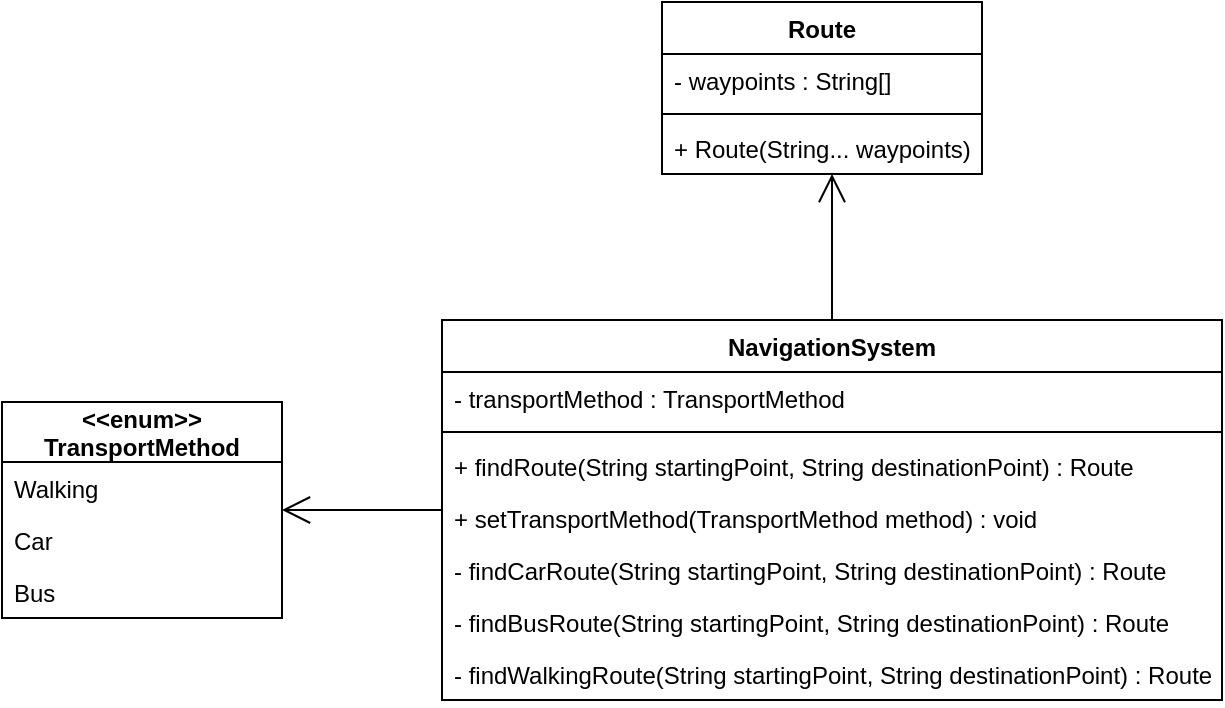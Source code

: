<mxfile version="13.7.9" type="embed" pages="2"><diagram id="PN8dM30dJja1p0zS_vNu" name="master"><mxGraphModel dx="690" dy="927" grid="1" gridSize="10" guides="1" tooltips="1" connect="1" arrows="1" fold="1" page="1" pageScale="1" pageWidth="850" pageHeight="1100" math="0" shadow="0"><root><mxCell id="0"/><mxCell id="1" parent="0"/><mxCell id="6" value="NavigationSystem" style="swimlane;fontStyle=1;align=center;verticalAlign=top;childLayout=stackLayout;horizontal=1;startSize=26;horizontalStack=0;resizeParent=1;resizeParentMax=0;resizeLast=0;collapsible=1;marginBottom=0;" parent="1" vertex="1"><mxGeometry x="300" y="249" width="390" height="190" as="geometry"/></mxCell><mxCell id="7" value="- transportMethod : TransportMethod" style="text;strokeColor=none;fillColor=none;align=left;verticalAlign=top;spacingLeft=4;spacingRight=4;overflow=hidden;rotatable=0;points=[[0,0.5],[1,0.5]];portConstraint=eastwest;" parent="6" vertex="1"><mxGeometry y="26" width="390" height="26" as="geometry"/></mxCell><mxCell id="8" value="" style="line;strokeWidth=1;fillColor=none;align=left;verticalAlign=middle;spacingTop=-1;spacingLeft=3;spacingRight=3;rotatable=0;labelPosition=right;points=[];portConstraint=eastwest;" parent="6" vertex="1"><mxGeometry y="52" width="390" height="8" as="geometry"/></mxCell><mxCell id="9" value="+ findRoute(String startingPoint, String destinationPoint) : Route" style="text;strokeColor=none;fillColor=none;align=left;verticalAlign=top;spacingLeft=4;spacingRight=4;overflow=hidden;rotatable=0;points=[[0,0.5],[1,0.5]];portConstraint=eastwest;" parent="6" vertex="1"><mxGeometry y="60" width="390" height="26" as="geometry"/></mxCell><mxCell id="14" value="+ setTransportMethod(TransportMethod method) : void" style="text;strokeColor=none;fillColor=none;align=left;verticalAlign=top;spacingLeft=4;spacingRight=4;overflow=hidden;rotatable=0;points=[[0,0.5],[1,0.5]];portConstraint=eastwest;" parent="6" vertex="1"><mxGeometry y="86" width="390" height="26" as="geometry"/></mxCell><mxCell id="29" value="- findCarRoute(String startingPoint, String destinationPoint) : Route" style="text;strokeColor=none;fillColor=none;align=left;verticalAlign=top;spacingLeft=4;spacingRight=4;overflow=hidden;rotatable=0;points=[[0,0.5],[1,0.5]];portConstraint=eastwest;" parent="6" vertex="1"><mxGeometry y="112" width="390" height="26" as="geometry"/></mxCell><mxCell id="30" value="- findBusRoute(String startingPoint, String destinationPoint) : Route" style="text;strokeColor=none;fillColor=none;align=left;verticalAlign=top;spacingLeft=4;spacingRight=4;overflow=hidden;rotatable=0;points=[[0,0.5],[1,0.5]];portConstraint=eastwest;" parent="6" vertex="1"><mxGeometry y="138" width="390" height="26" as="geometry"/></mxCell><mxCell id="31" value="- findWalkingRoute(String startingPoint, String destinationPoint) : Route" style="text;strokeColor=none;fillColor=none;align=left;verticalAlign=top;spacingLeft=4;spacingRight=4;overflow=hidden;rotatable=0;points=[[0,0.5],[1,0.5]];portConstraint=eastwest;" parent="6" vertex="1"><mxGeometry y="164" width="390" height="26" as="geometry"/></mxCell><mxCell id="16" value="" style="endArrow=open;endSize=12;html=1;" parent="1" source="6" target="10" edge="1"><mxGeometry width="160" relative="1" as="geometry"><mxPoint x="370" y="530" as="sourcePoint"/><mxPoint x="530" y="530" as="targetPoint"/></mxGeometry></mxCell><mxCell id="25" value="" style="endArrow=open;endSize=12;html=1;edgeStyle=orthogonalEdgeStyle;rounded=0;" parent="1" source="6" target="21" edge="1"><mxGeometry width="160" relative="1" as="geometry"><mxPoint x="310" y="315" as="sourcePoint"/><mxPoint x="240" y="315" as="targetPoint"/><Array as="points"><mxPoint x="470" y="170"/></Array></mxGeometry></mxCell><mxCell id="10" value="&lt;&lt;enum&gt;&gt;&#10;TransportMethod" style="swimlane;fontStyle=1;childLayout=stackLayout;horizontal=1;startSize=30;fillColor=none;horizontalStack=0;resizeParent=1;resizeParentMax=0;resizeLast=0;collapsible=1;marginBottom=0;" parent="1" vertex="1"><mxGeometry x="80" y="290" width="140" height="108" as="geometry"/></mxCell><mxCell id="11" value="Walking" style="text;strokeColor=none;fillColor=none;align=left;verticalAlign=top;spacingLeft=4;spacingRight=4;overflow=hidden;rotatable=0;points=[[0,0.5],[1,0.5]];portConstraint=eastwest;" parent="10" vertex="1"><mxGeometry y="30" width="140" height="26" as="geometry"/></mxCell><mxCell id="12" value="Car" style="text;strokeColor=none;fillColor=none;align=left;verticalAlign=top;spacingLeft=4;spacingRight=4;overflow=hidden;rotatable=0;points=[[0,0.5],[1,0.5]];portConstraint=eastwest;" parent="10" vertex="1"><mxGeometry y="56" width="140" height="26" as="geometry"/></mxCell><mxCell id="13" value="Bus" style="text;strokeColor=none;fillColor=none;align=left;verticalAlign=top;spacingLeft=4;spacingRight=4;overflow=hidden;rotatable=0;points=[[0,0.5],[1,0.5]];portConstraint=eastwest;" parent="10" vertex="1"><mxGeometry y="82" width="140" height="26" as="geometry"/></mxCell><mxCell id="21" value="Route" style="swimlane;fontStyle=1;align=center;verticalAlign=top;childLayout=stackLayout;horizontal=1;startSize=26;horizontalStack=0;resizeParent=1;resizeParentMax=0;resizeLast=0;collapsible=1;marginBottom=0;" parent="1" vertex="1"><mxGeometry x="410" y="90" width="160" height="86" as="geometry"/></mxCell><mxCell id="22" value="- waypoints : String[]" style="text;strokeColor=none;fillColor=none;align=left;verticalAlign=top;spacingLeft=4;spacingRight=4;overflow=hidden;rotatable=0;points=[[0,0.5],[1,0.5]];portConstraint=eastwest;" parent="21" vertex="1"><mxGeometry y="26" width="160" height="26" as="geometry"/></mxCell><mxCell id="23" value="" style="line;strokeWidth=1;fillColor=none;align=left;verticalAlign=middle;spacingTop=-1;spacingLeft=3;spacingRight=3;rotatable=0;labelPosition=right;points=[];portConstraint=eastwest;" parent="21" vertex="1"><mxGeometry y="52" width="160" height="8" as="geometry"/></mxCell><mxCell id="24" value="+ Route(String... waypoints)" style="text;strokeColor=none;fillColor=none;align=left;verticalAlign=top;spacingLeft=4;spacingRight=4;overflow=hidden;rotatable=0;points=[[0,0.5],[1,0.5]];portConstraint=eastwest;" parent="21" vertex="1"><mxGeometry y="60" width="160" height="26" as="geometry"/></mxCell></root></mxGraphModel></diagram><diagram name="solution" id="D8sKRP1oS2yhG3VYsqZf"><mxGraphModel dx="690" dy="927" grid="1" gridSize="10" guides="1" tooltips="1" connect="1" arrows="1" fold="1" page="1" pageScale="1" pageWidth="850" pageHeight="1100" math="0" shadow="0"><root><mxCell id="wlqWlhn2EDavPCWK1rCe-0"/><mxCell id="wlqWlhn2EDavPCWK1rCe-1" parent="wlqWlhn2EDavPCWK1rCe-0"/><mxCell id="ZKSETpBLUrU4-MuXyClp-0" value="NavigationSystem" style="swimlane;fontStyle=1;align=center;verticalAlign=top;childLayout=stackLayout;horizontal=1;startSize=26;horizontalStack=0;resizeParent=1;resizeParentMax=0;resizeLast=0;collapsible=1;marginBottom=0;" parent="wlqWlhn2EDavPCWK1rCe-1" vertex="1"><mxGeometry x="310" y="259" width="390" height="242" as="geometry"/></mxCell><mxCell id="ZKSETpBLUrU4-MuXyClp-1" value="- transportMethod : TransportMethod" style="text;strokeColor=none;fillColor=#FF9999;align=left;verticalAlign=top;spacingLeft=4;spacingRight=4;overflow=hidden;rotatable=0;points=[[0,0.5],[1,0.5]];portConstraint=eastwest;" parent="ZKSETpBLUrU4-MuXyClp-0" vertex="1"><mxGeometry y="26" width="390" height="26" as="geometry"/></mxCell><mxCell id="ZKSETpBLUrU4-MuXyClp-23" value="- routeStrategy : IRouteStrategy" style="text;strokeColor=none;fillColor=none;align=left;verticalAlign=top;spacingLeft=4;spacingRight=4;overflow=hidden;rotatable=0;points=[[0,0.5],[1,0.5]];portConstraint=eastwest;" parent="ZKSETpBLUrU4-MuXyClp-0" vertex="1"><mxGeometry y="52" width="390" height="26" as="geometry"/></mxCell><mxCell id="ZKSETpBLUrU4-MuXyClp-2" value="" style="line;strokeWidth=1;fillColor=none;align=left;verticalAlign=middle;spacingTop=-1;spacingLeft=3;spacingRight=3;rotatable=0;labelPosition=right;points=[];portConstraint=eastwest;" parent="ZKSETpBLUrU4-MuXyClp-0" vertex="1"><mxGeometry y="78" width="390" height="8" as="geometry"/></mxCell><mxCell id="ZKSETpBLUrU4-MuXyClp-3" value="+ findRoute(String startingPoint, String destinationPoint) : Route" style="text;strokeColor=none;fillColor=none;align=left;verticalAlign=top;spacingLeft=4;spacingRight=4;overflow=hidden;rotatable=0;points=[[0,0.5],[1,0.5]];portConstraint=eastwest;" parent="ZKSETpBLUrU4-MuXyClp-0" vertex="1"><mxGeometry y="86" width="390" height="26" as="geometry"/></mxCell><mxCell id="ZKSETpBLUrU4-MuXyClp-4" value="+ setTransportMethod(TransportMethod method) : void" style="text;strokeColor=none;fillColor=#FF9999;align=left;verticalAlign=top;spacingLeft=4;spacingRight=4;overflow=hidden;rotatable=0;points=[[0,0.5],[1,0.5]];portConstraint=eastwest;" parent="ZKSETpBLUrU4-MuXyClp-0" vertex="1"><mxGeometry y="112" width="390" height="26" as="geometry"/></mxCell><mxCell id="ZKSETpBLUrU4-MuXyClp-24" value="+ setRouteStrategy(IRouteStrategy routeStrategy) : void" style="text;strokeColor=none;fillColor=none;align=left;verticalAlign=top;spacingLeft=4;spacingRight=4;overflow=hidden;rotatable=0;points=[[0,0.5],[1,0.5]];portConstraint=eastwest;" parent="ZKSETpBLUrU4-MuXyClp-0" vertex="1"><mxGeometry y="138" width="390" height="26" as="geometry"/></mxCell><mxCell id="ZKSETpBLUrU4-MuXyClp-5" value="- findCarRoute(String startingPoint, String destinationPoint) : Route" style="text;strokeColor=none;fillColor=#FF9999;align=left;verticalAlign=top;spacingLeft=4;spacingRight=4;overflow=hidden;rotatable=0;points=[[0,0.5],[1,0.5]];portConstraint=eastwest;" parent="ZKSETpBLUrU4-MuXyClp-0" vertex="1"><mxGeometry y="164" width="390" height="26" as="geometry"/></mxCell><mxCell id="ZKSETpBLUrU4-MuXyClp-6" value="- findBusRoute(String startingPoint, String destinationPoint) : Route" style="text;strokeColor=none;fillColor=#FF9999;align=left;verticalAlign=top;spacingLeft=4;spacingRight=4;overflow=hidden;rotatable=0;points=[[0,0.5],[1,0.5]];portConstraint=eastwest;" parent="ZKSETpBLUrU4-MuXyClp-0" vertex="1"><mxGeometry y="190" width="390" height="26" as="geometry"/></mxCell><mxCell id="ZKSETpBLUrU4-MuXyClp-7" value="- findWalkingRoute(String startingPoint, String destinationPoint) : Route" style="text;strokeColor=none;fillColor=#FF9999;align=left;verticalAlign=top;spacingLeft=4;spacingRight=4;overflow=hidden;rotatable=0;points=[[0,0.5],[1,0.5]];portConstraint=eastwest;" parent="ZKSETpBLUrU4-MuXyClp-0" vertex="1"><mxGeometry y="216" width="390" height="26" as="geometry"/></mxCell><mxCell id="ZKSETpBLUrU4-MuXyClp-9" value="" style="endArrow=open;endSize=12;html=1;edgeStyle=orthogonalEdgeStyle;rounded=0;" parent="wlqWlhn2EDavPCWK1rCe-1" source="ZKSETpBLUrU4-MuXyClp-0" target="ZKSETpBLUrU4-MuXyClp-10" edge="1"><mxGeometry width="160" relative="1" as="geometry"><mxPoint x="320" y="325" as="sourcePoint"/><mxPoint x="250" y="325" as="targetPoint"/><Array as="points"><mxPoint x="480" y="180"/></Array></mxGeometry></mxCell><mxCell id="ZKSETpBLUrU4-MuXyClp-19" value="&lt;&lt;enum&gt;&gt;&#10;TransportMethod" style="swimlane;fontStyle=1;childLayout=stackLayout;horizontal=1;startSize=30;fillColor=#990000;horizontalStack=0;resizeParent=1;resizeParentMax=0;resizeLast=0;collapsible=1;marginBottom=0;" parent="wlqWlhn2EDavPCWK1rCe-1" vertex="1"><mxGeometry x="90" y="300" width="140" height="108" as="geometry"/></mxCell><mxCell id="ZKSETpBLUrU4-MuXyClp-20" value="Walking" style="text;strokeColor=none;fillColor=#FF9999;align=left;verticalAlign=top;spacingLeft=4;spacingRight=4;overflow=hidden;rotatable=0;points=[[0,0.5],[1,0.5]];portConstraint=eastwest;" parent="ZKSETpBLUrU4-MuXyClp-19" vertex="1"><mxGeometry y="30" width="140" height="26" as="geometry"/></mxCell><mxCell id="ZKSETpBLUrU4-MuXyClp-21" value="Car" style="text;strokeColor=none;fillColor=#FF9999;align=left;verticalAlign=top;spacingLeft=4;spacingRight=4;overflow=hidden;rotatable=0;points=[[0,0.5],[1,0.5]];portConstraint=eastwest;" parent="ZKSETpBLUrU4-MuXyClp-19" vertex="1"><mxGeometry y="56" width="140" height="26" as="geometry"/></mxCell><mxCell id="ZKSETpBLUrU4-MuXyClp-22" value="Bus" style="text;strokeColor=none;fillColor=#FF9999;align=left;verticalAlign=top;spacingLeft=4;spacingRight=4;overflow=hidden;rotatable=0;points=[[0,0.5],[1,0.5]];portConstraint=eastwest;" parent="ZKSETpBLUrU4-MuXyClp-19" vertex="1"><mxGeometry y="82" width="140" height="26" as="geometry"/></mxCell><mxCell id="ZKSETpBLUrU4-MuXyClp-25" value="" style="endArrow=open;endSize=12;html=1;edgeStyle=orthogonalEdgeStyle;rounded=0;" parent="wlqWlhn2EDavPCWK1rCe-1" source="ZKSETpBLUrU4-MuXyClp-0" target="wlqWlhn2EDavPCWK1rCe-25" edge="1"><mxGeometry width="160" relative="1" as="geometry"><mxPoint x="490" y="269" as="sourcePoint"/><mxPoint x="260" y="190" as="targetPoint"/><Array as="points"><mxPoint x="490" y="620"/><mxPoint x="490" y="620"/></Array></mxGeometry></mxCell><mxCell id="wlqWlhn2EDavPCWK1rCe-25" value="&lt;&lt;interface&gt;&gt;&#10;IRouteStrategy" style="swimlane;fontStyle=1;align=center;verticalAlign=top;childLayout=stackLayout;horizontal=1;startSize=40;horizontalStack=0;resizeParent=1;resizeParentMax=0;resizeLast=0;collapsible=1;marginBottom=0;" parent="wlqWlhn2EDavPCWK1rCe-1" vertex="1"><mxGeometry x="310" y="550" width="370" height="74" as="geometry"/></mxCell><mxCell id="wlqWlhn2EDavPCWK1rCe-27" value="" style="line;strokeWidth=1;fillColor=none;align=left;verticalAlign=middle;spacingTop=-1;spacingLeft=3;spacingRight=3;rotatable=0;labelPosition=right;points=[];portConstraint=eastwest;" parent="wlqWlhn2EDavPCWK1rCe-25" vertex="1"><mxGeometry y="40" width="370" height="8" as="geometry"/></mxCell><mxCell id="zUOOl3L9m4wXKFwOTCNL-0" value="+ findRoute(String startingPoint, String destinationPoint) : Route" style="text;strokeColor=none;fillColor=none;align=left;verticalAlign=top;spacingLeft=4;spacingRight=4;overflow=hidden;rotatable=0;points=[[0,0.5],[1,0.5]];portConstraint=eastwest;" vertex="1" parent="wlqWlhn2EDavPCWK1rCe-25"><mxGeometry y="48" width="370" height="26" as="geometry"/></mxCell><mxCell id="ZKSETpBLUrU4-MuXyClp-10" value="Route" style="swimlane;fontStyle=1;align=center;verticalAlign=top;childLayout=stackLayout;horizontal=1;startSize=26;horizontalStack=0;resizeParent=1;resizeParentMax=0;resizeLast=0;collapsible=1;marginBottom=0;" parent="wlqWlhn2EDavPCWK1rCe-1" vertex="1"><mxGeometry x="425" y="110" width="160" height="86" as="geometry"/></mxCell><mxCell id="ZKSETpBLUrU4-MuXyClp-11" value="- waypoints : String[]" style="text;strokeColor=none;fillColor=none;align=left;verticalAlign=top;spacingLeft=4;spacingRight=4;overflow=hidden;rotatable=0;points=[[0,0.5],[1,0.5]];portConstraint=eastwest;" parent="ZKSETpBLUrU4-MuXyClp-10" vertex="1"><mxGeometry y="26" width="160" height="26" as="geometry"/></mxCell><mxCell id="ZKSETpBLUrU4-MuXyClp-12" value="" style="line;strokeWidth=1;fillColor=none;align=left;verticalAlign=middle;spacingTop=-1;spacingLeft=3;spacingRight=3;rotatable=0;labelPosition=right;points=[];portConstraint=eastwest;" parent="ZKSETpBLUrU4-MuXyClp-10" vertex="1"><mxGeometry y="52" width="160" height="8" as="geometry"/></mxCell><mxCell id="ZKSETpBLUrU4-MuXyClp-13" value="+ Route(String... waypoints)" style="text;strokeColor=none;fillColor=none;align=left;verticalAlign=top;spacingLeft=4;spacingRight=4;overflow=hidden;rotatable=0;points=[[0,0.5],[1,0.5]];portConstraint=eastwest;" parent="ZKSETpBLUrU4-MuXyClp-10" vertex="1"><mxGeometry y="60" width="160" height="26" as="geometry"/></mxCell><mxCell id="i5q990ND6fimi39nlpKB-4" value="CarRouteStrategy" style="swimlane;fontStyle=1;align=center;verticalAlign=top;childLayout=stackLayout;horizontal=1;startSize=26;horizontalStack=0;resizeParent=1;resizeParentMax=0;resizeLast=0;collapsible=1;marginBottom=0;" parent="wlqWlhn2EDavPCWK1rCe-1" vertex="1"><mxGeometry x="160" y="690" width="160" height="34" as="geometry"/></mxCell><mxCell id="i5q990ND6fimi39nlpKB-6" value="" style="line;strokeWidth=1;fillColor=none;align=left;verticalAlign=middle;spacingTop=-1;spacingLeft=3;spacingRight=3;rotatable=0;labelPosition=right;points=[];portConstraint=eastwest;" parent="i5q990ND6fimi39nlpKB-4" vertex="1"><mxGeometry y="26" width="160" height="8" as="geometry"/></mxCell><mxCell id="i5q990ND6fimi39nlpKB-8" value="BusRouteStrategy" style="swimlane;fontStyle=1;align=center;verticalAlign=top;childLayout=stackLayout;horizontal=1;startSize=26;horizontalStack=0;resizeParent=1;resizeParentMax=0;resizeLast=0;collapsible=1;marginBottom=0;" parent="wlqWlhn2EDavPCWK1rCe-1" vertex="1"><mxGeometry x="380" y="690" width="160" height="34" as="geometry"/></mxCell><mxCell id="i5q990ND6fimi39nlpKB-10" value="" style="line;strokeWidth=1;fillColor=none;align=left;verticalAlign=middle;spacingTop=-1;spacingLeft=3;spacingRight=3;rotatable=0;labelPosition=right;points=[];portConstraint=eastwest;" parent="i5q990ND6fimi39nlpKB-8" vertex="1"><mxGeometry y="26" width="160" height="8" as="geometry"/></mxCell><mxCell id="i5q990ND6fimi39nlpKB-12" value="BicycleRouteStrategy" style="swimlane;fontStyle=1;align=center;verticalAlign=top;childLayout=stackLayout;horizontal=1;startSize=26;horizontalStack=0;resizeParent=1;resizeParentMax=0;resizeLast=0;collapsible=1;marginBottom=0;" parent="wlqWlhn2EDavPCWK1rCe-1" vertex="1"><mxGeometry x="580" y="690" width="160" height="34" as="geometry"/></mxCell><mxCell id="i5q990ND6fimi39nlpKB-14" value="" style="line;strokeWidth=1;fillColor=none;align=left;verticalAlign=middle;spacingTop=-1;spacingLeft=3;spacingRight=3;rotatable=0;labelPosition=right;points=[];portConstraint=eastwest;" parent="i5q990ND6fimi39nlpKB-12" vertex="1"><mxGeometry y="26" width="160" height="8" as="geometry"/></mxCell><mxCell id="i5q990ND6fimi39nlpKB-16" value="" style="endArrow=block;endSize=16;endFill=0;html=1;rounded=0;edgeStyle=orthogonalEdgeStyle;" parent="wlqWlhn2EDavPCWK1rCe-1" source="i5q990ND6fimi39nlpKB-4" target="wlqWlhn2EDavPCWK1rCe-25" edge="1"><mxGeometry width="160" relative="1" as="geometry"><mxPoint x="150" y="870" as="sourcePoint"/><mxPoint x="310" y="870" as="targetPoint"/><Array as="points"><mxPoint x="240" y="660"/><mxPoint x="505" y="660"/></Array></mxGeometry></mxCell><mxCell id="i5q990ND6fimi39nlpKB-18" value="" style="endArrow=block;endSize=16;endFill=0;html=1;rounded=0;edgeStyle=orthogonalEdgeStyle;" parent="wlqWlhn2EDavPCWK1rCe-1" source="i5q990ND6fimi39nlpKB-8" target="wlqWlhn2EDavPCWK1rCe-25" edge="1"><mxGeometry width="160" relative="1" as="geometry"><mxPoint x="250" y="700" as="sourcePoint"/><mxPoint x="515" y="634" as="targetPoint"/><Array as="points"><mxPoint x="460" y="660"/><mxPoint x="505" y="660"/></Array></mxGeometry></mxCell><mxCell id="i5q990ND6fimi39nlpKB-19" value="" style="endArrow=block;endSize=16;endFill=0;html=1;rounded=0;edgeStyle=orthogonalEdgeStyle;" parent="wlqWlhn2EDavPCWK1rCe-1" source="i5q990ND6fimi39nlpKB-12" target="wlqWlhn2EDavPCWK1rCe-25" edge="1"><mxGeometry width="160" relative="1" as="geometry"><mxPoint x="250" y="700" as="sourcePoint"/><mxPoint x="515" y="634" as="targetPoint"/><Array as="points"><mxPoint x="660" y="660"/><mxPoint x="505" y="660"/></Array></mxGeometry></mxCell></root></mxGraphModel></diagram></mxfile>